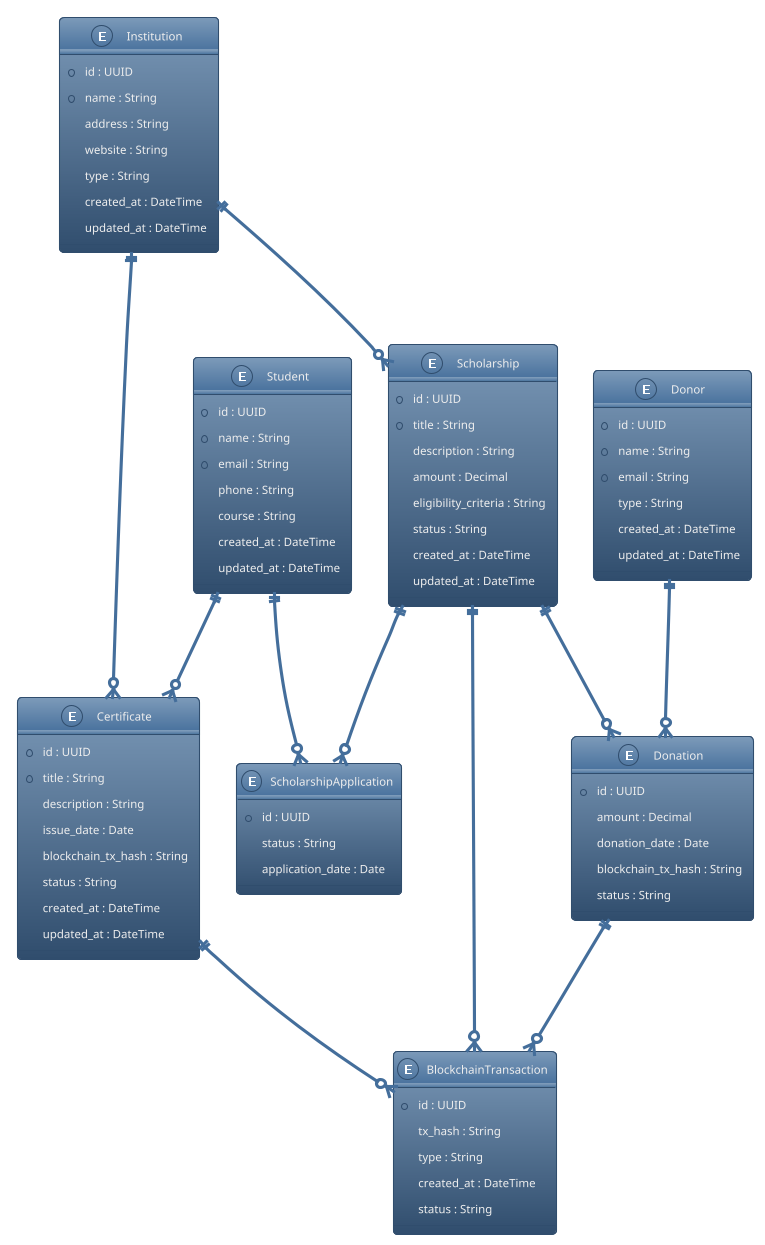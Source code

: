 @startuml
!theme spacelab
' Scope: Gradify ERD

entity "Institution" as Institution {
  *id : UUID
  *name : String
  address : String
  website : String
  type : String
  created_at : DateTime
  updated_at : DateTime
}

entity "Student" as Student {
  *id : UUID
  *name : String
  *email : String
  phone : String
  course : String
  created_at : DateTime
  updated_at : DateTime
}

entity "Donor" as Donor {
  *id : UUID
  *name : String
  *email : String
  type : String
  created_at : DateTime
  updated_at : DateTime
}

entity "Certificate" as Certificate {
  *id : UUID
  *title : String
  description : String
  issue_date : Date
  blockchain_tx_hash : String
  status : String
  created_at : DateTime
  updated_at : DateTime
}

entity "Scholarship" as Scholarship {
  *id : UUID
  *title : String
  description : String
  amount : Decimal
  eligibility_criteria : String
  status : String
  created_at : DateTime
  updated_at : DateTime
}

entity "ScholarshipApplication" as ScholarshipApplication {
  *id : UUID
  status : String
  application_date : Date
}

entity "Donation" as Donation {
  *id : UUID
  amount : Decimal
  donation_date : Date
  blockchain_tx_hash : String
  status : String
}

entity "BlockchainTransaction" as BlockchainTransaction {
  *id : UUID
  tx_hash : String
  type : String
  created_at : DateTime
  status : String
}

' RELATIONSHIPS
Institution ||--o{ Certificate : issues
Institution ||--o{ Scholarship : manages
Scholarship ||--o{ ScholarshipApplication : receives
Scholarship ||--o{ Donation : funded by
Scholarship ||--o{ BlockchainTransaction : releases
Student ||--o{ Certificate : receives
Student ||--o{ ScholarshipApplication : applies
Donor ||--o{ Donation : makes
Donation ||--o{ BlockchainTransaction : triggers
Certificate ||--o{ BlockchainTransaction : triggers

@enduml
